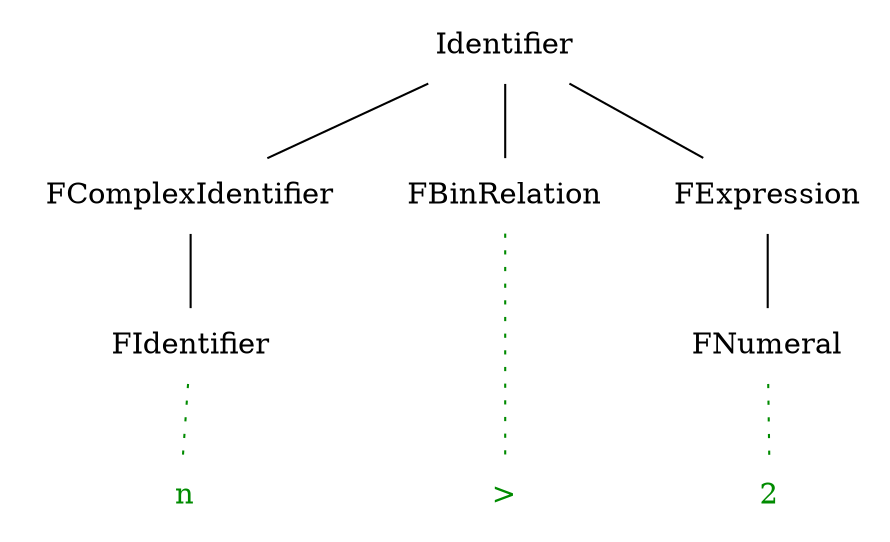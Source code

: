graph {
edge[style="solid"]; node[shape="plaintext"]; 
subgraph {rank=same;
  n5[label="Identifier"]; 
}
 
subgraph {rank=same;
  n1[label="FComplexIdentifier"]; 
  n2[label="FBinRelation"]; 
  n4[label="FExpression"]; 
  edge[style="invis"]; 
  n1  --  n2  --  n4 ;
}
n5 -- n1;
n5 -- n2;
n5 -- n4;
 
subgraph {rank=same;
  n0[label="FIdentifier"]; 
  n3[label="FNumeral"]; 
  edge[style="invis"]; 
  n0  --  n3 ;
}
n1 -- n0;
n4 -- n3;
 
edge[style="dotted"]; edge[color="green4"]; node[fontcolor="green4"]; node[shape="plaintext"]; 
subgraph {rank=same;
  n100003[label="                n               "]; 
  n100006[label="         >         "]; 
  n100009[label="         2         "]; 
  edge[style="invis"]; 
  n100003  --  n100006  --  n100009 ;
}
n0 -- n100003;
n2 -- n100006;
n3 -- n100009;
 
}
